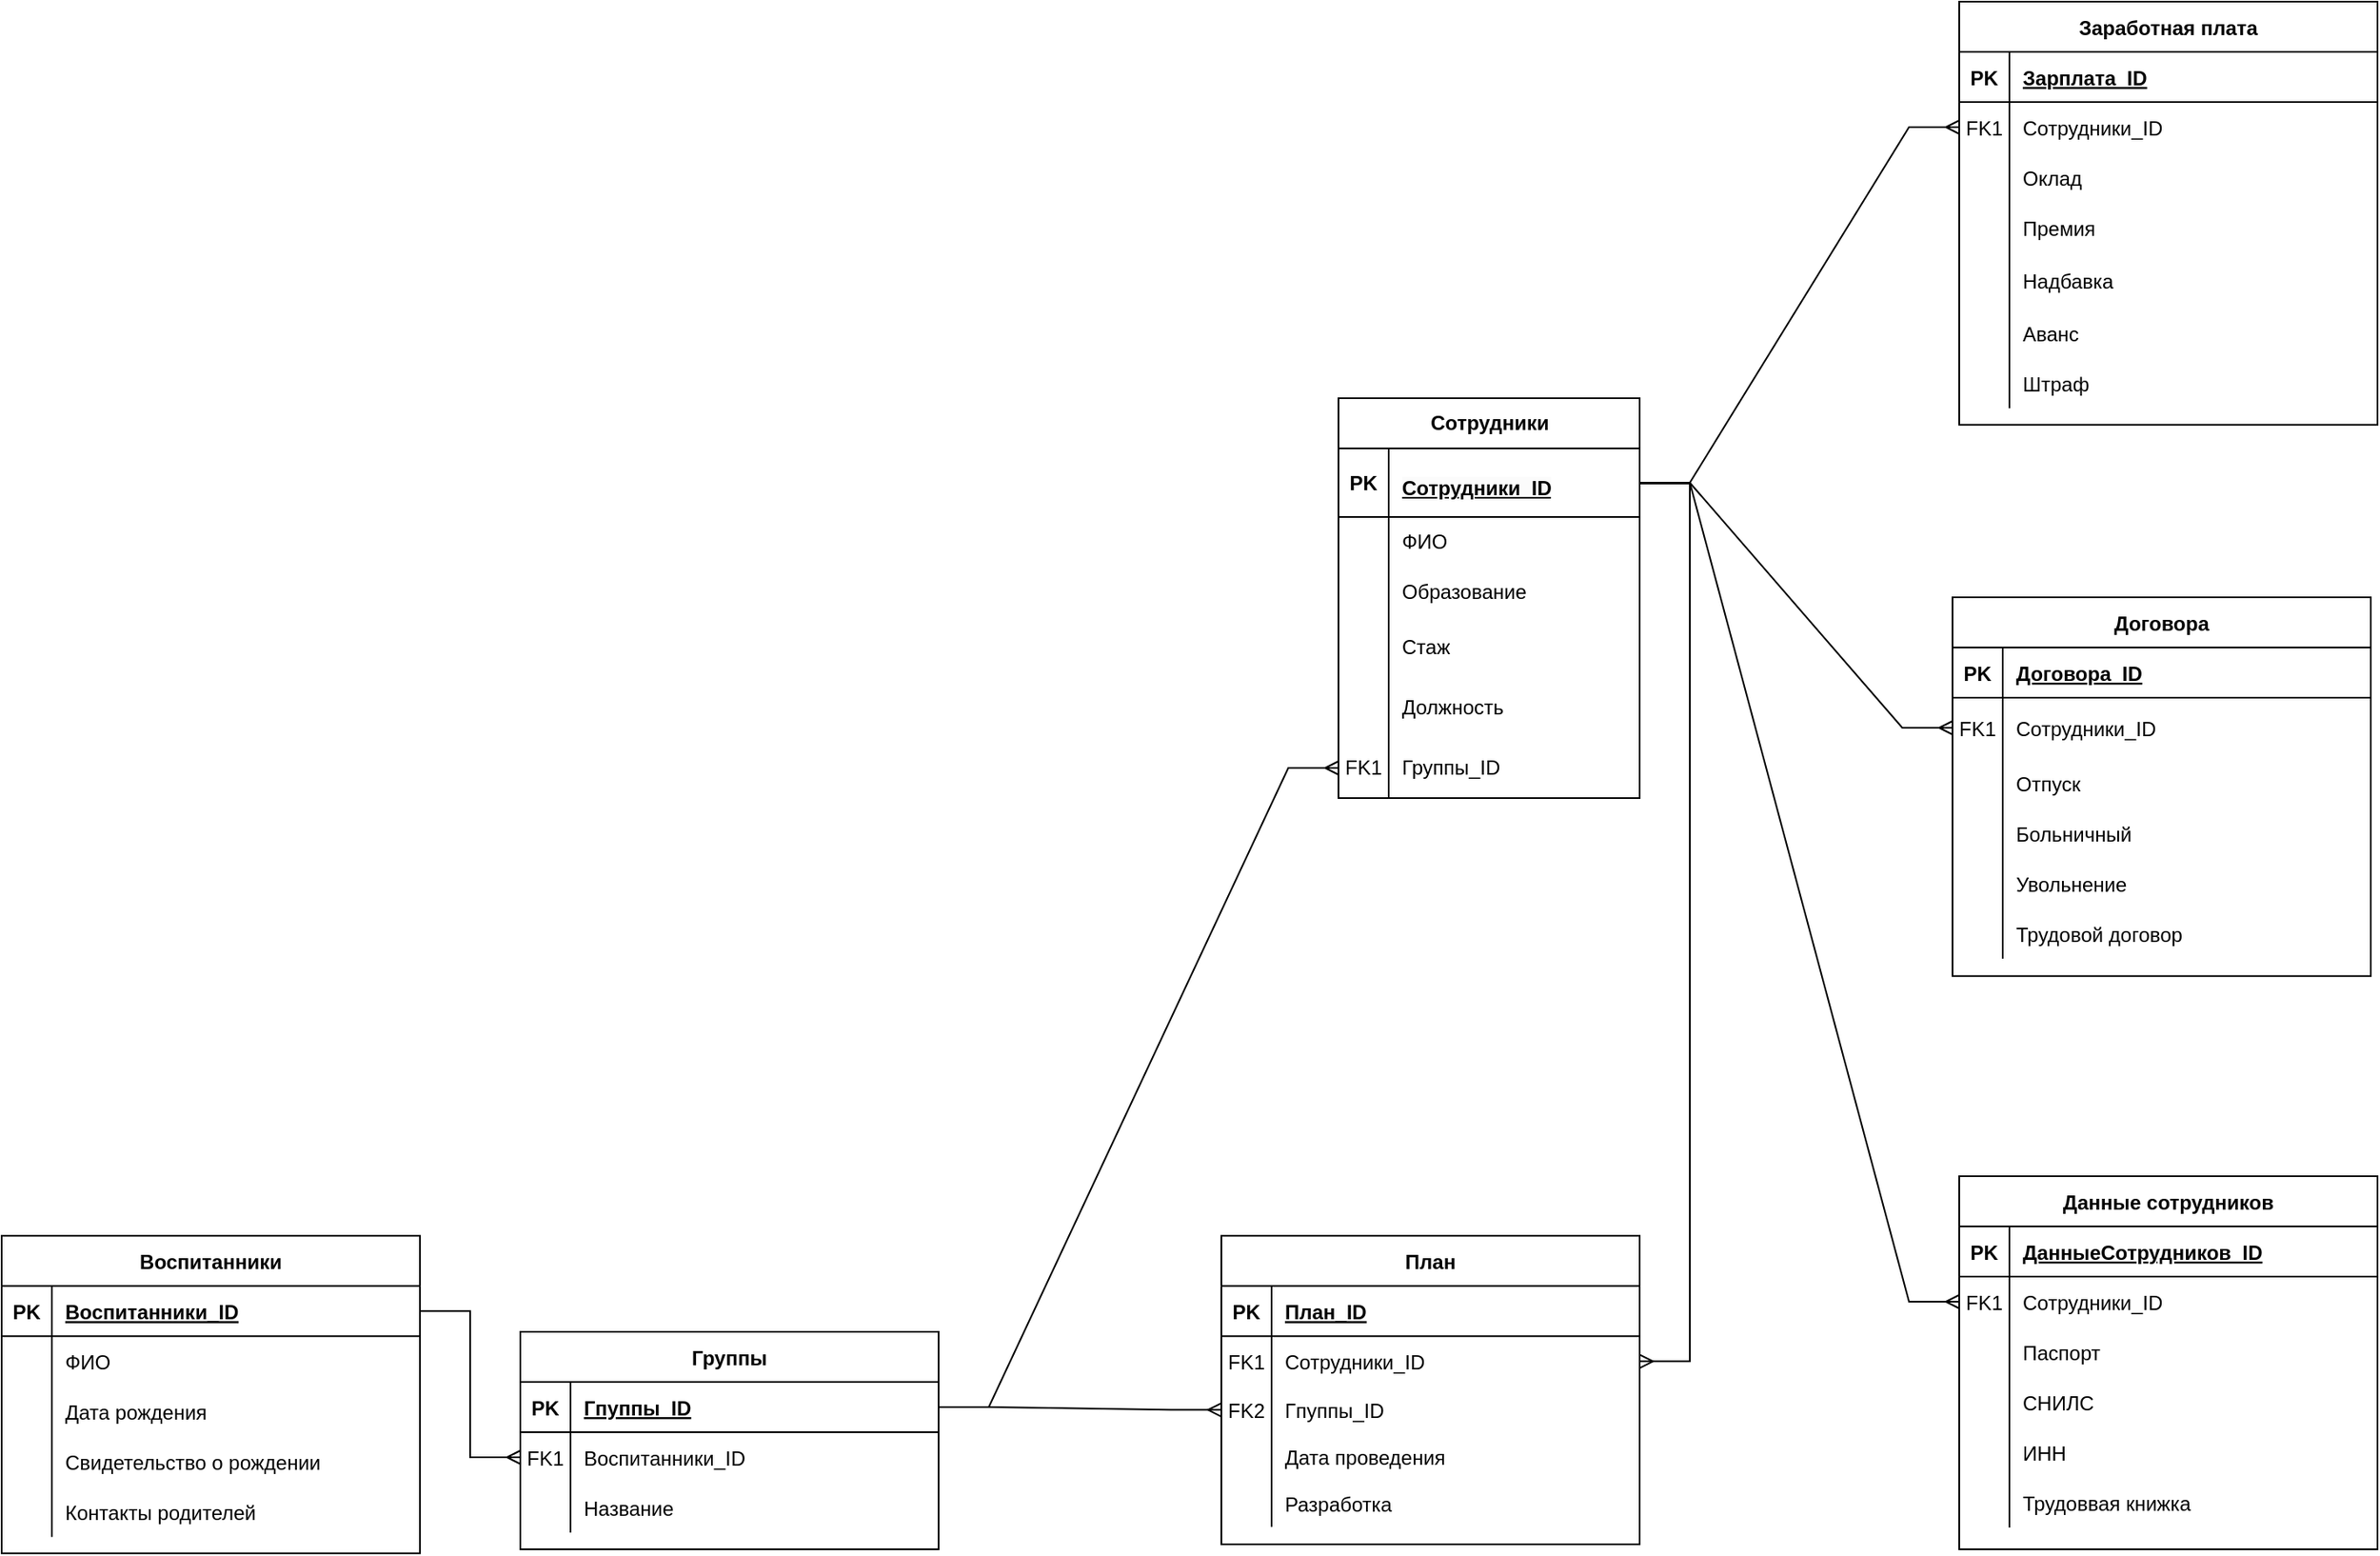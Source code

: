 <mxfile version="25.0.2">
  <diagram id="R2lEEEUBdFMjLlhIrx00" name="Page-1">
    <mxGraphModel dx="2815" dy="1368" grid="0" gridSize="10" guides="1" tooltips="1" connect="1" arrows="1" fold="1" page="0" pageScale="1" pageWidth="850" pageHeight="1100" math="0" shadow="0" extFonts="Permanent Marker^https://fonts.googleapis.com/css?family=Permanent+Marker">
      <root>
        <mxCell id="0" />
        <mxCell id="1" parent="0" />
        <mxCell id="C-vyLk0tnHw3VtMMgP7b-13" value="Договора" style="shape=table;startSize=30;container=1;collapsible=1;childLayout=tableLayout;fixedRows=1;rowLines=0;fontStyle=1;align=center;resizeLast=1;" parent="1" vertex="1">
          <mxGeometry x="262" y="170" width="250" height="226.412" as="geometry" />
        </mxCell>
        <mxCell id="C-vyLk0tnHw3VtMMgP7b-14" value="" style="shape=partialRectangle;collapsible=0;dropTarget=0;pointerEvents=0;fillColor=none;points=[[0,0.5],[1,0.5]];portConstraint=eastwest;top=0;left=0;right=0;bottom=1;" parent="C-vyLk0tnHw3VtMMgP7b-13" vertex="1">
          <mxGeometry y="30" width="250" height="30" as="geometry" />
        </mxCell>
        <mxCell id="C-vyLk0tnHw3VtMMgP7b-15" value="PK" style="shape=partialRectangle;overflow=hidden;connectable=0;fillColor=none;top=0;left=0;bottom=0;right=0;fontStyle=1;" parent="C-vyLk0tnHw3VtMMgP7b-14" vertex="1">
          <mxGeometry width="30" height="30" as="geometry">
            <mxRectangle width="30" height="30" as="alternateBounds" />
          </mxGeometry>
        </mxCell>
        <mxCell id="C-vyLk0tnHw3VtMMgP7b-16" value="Договора_ID" style="shape=partialRectangle;overflow=hidden;connectable=0;fillColor=none;top=0;left=0;bottom=0;right=0;align=left;spacingLeft=6;fontStyle=5;" parent="C-vyLk0tnHw3VtMMgP7b-14" vertex="1">
          <mxGeometry x="30" width="220" height="30" as="geometry">
            <mxRectangle width="220" height="30" as="alternateBounds" />
          </mxGeometry>
        </mxCell>
        <mxCell id="C-vyLk0tnHw3VtMMgP7b-17" value="" style="shape=partialRectangle;collapsible=0;dropTarget=0;pointerEvents=0;fillColor=none;points=[[0,0.5],[1,0.5]];portConstraint=eastwest;top=0;left=0;right=0;bottom=0;" parent="C-vyLk0tnHw3VtMMgP7b-13" vertex="1">
          <mxGeometry y="60" width="250" height="36" as="geometry" />
        </mxCell>
        <mxCell id="C-vyLk0tnHw3VtMMgP7b-18" value="FK1" style="shape=partialRectangle;overflow=hidden;connectable=0;fillColor=none;top=0;left=0;bottom=0;right=0;" parent="C-vyLk0tnHw3VtMMgP7b-17" vertex="1">
          <mxGeometry width="30" height="36" as="geometry">
            <mxRectangle width="30" height="36" as="alternateBounds" />
          </mxGeometry>
        </mxCell>
        <mxCell id="C-vyLk0tnHw3VtMMgP7b-19" value="Сотрудники_ID" style="shape=partialRectangle;overflow=hidden;connectable=0;fillColor=none;top=0;left=0;bottom=0;right=0;align=left;spacingLeft=6;" parent="C-vyLk0tnHw3VtMMgP7b-17" vertex="1">
          <mxGeometry x="30" width="220" height="36" as="geometry">
            <mxRectangle width="220" height="36" as="alternateBounds" />
          </mxGeometry>
        </mxCell>
        <mxCell id="C-vyLk0tnHw3VtMMgP7b-20" value="" style="shape=partialRectangle;collapsible=0;dropTarget=0;pointerEvents=0;fillColor=none;points=[[0,0.5],[1,0.5]];portConstraint=eastwest;top=0;left=0;right=0;bottom=0;" parent="C-vyLk0tnHw3VtMMgP7b-13" vertex="1">
          <mxGeometry y="96" width="250" height="30" as="geometry" />
        </mxCell>
        <mxCell id="C-vyLk0tnHw3VtMMgP7b-21" value="" style="shape=partialRectangle;overflow=hidden;connectable=0;fillColor=none;top=0;left=0;bottom=0;right=0;" parent="C-vyLk0tnHw3VtMMgP7b-20" vertex="1">
          <mxGeometry width="30" height="30" as="geometry">
            <mxRectangle width="30" height="30" as="alternateBounds" />
          </mxGeometry>
        </mxCell>
        <mxCell id="C-vyLk0tnHw3VtMMgP7b-22" value="Отпуск" style="shape=partialRectangle;overflow=hidden;connectable=0;fillColor=none;top=0;left=0;bottom=0;right=0;align=left;spacingLeft=6;" parent="C-vyLk0tnHw3VtMMgP7b-20" vertex="1">
          <mxGeometry x="30" width="220" height="30" as="geometry">
            <mxRectangle width="220" height="30" as="alternateBounds" />
          </mxGeometry>
        </mxCell>
        <mxCell id="D4MNxQT4jscsK1OGByxW-64" value="" style="shape=partialRectangle;collapsible=0;dropTarget=0;pointerEvents=0;fillColor=none;points=[[0,0.5],[1,0.5]];portConstraint=eastwest;top=0;left=0;right=0;bottom=0;" parent="C-vyLk0tnHw3VtMMgP7b-13" vertex="1">
          <mxGeometry y="126" width="250" height="30" as="geometry" />
        </mxCell>
        <mxCell id="D4MNxQT4jscsK1OGByxW-65" value="" style="shape=partialRectangle;overflow=hidden;connectable=0;fillColor=none;top=0;left=0;bottom=0;right=0;" parent="D4MNxQT4jscsK1OGByxW-64" vertex="1">
          <mxGeometry width="30" height="30" as="geometry">
            <mxRectangle width="30" height="30" as="alternateBounds" />
          </mxGeometry>
        </mxCell>
        <mxCell id="D4MNxQT4jscsK1OGByxW-66" value="Больничный" style="shape=partialRectangle;overflow=hidden;connectable=0;fillColor=none;top=0;left=0;bottom=0;right=0;align=left;spacingLeft=6;" parent="D4MNxQT4jscsK1OGByxW-64" vertex="1">
          <mxGeometry x="30" width="220" height="30" as="geometry">
            <mxRectangle width="220" height="30" as="alternateBounds" />
          </mxGeometry>
        </mxCell>
        <mxCell id="D4MNxQT4jscsK1OGByxW-67" value="" style="shape=partialRectangle;collapsible=0;dropTarget=0;pointerEvents=0;fillColor=none;points=[[0,0.5],[1,0.5]];portConstraint=eastwest;top=0;left=0;right=0;bottom=0;" parent="C-vyLk0tnHw3VtMMgP7b-13" vertex="1">
          <mxGeometry y="156" width="250" height="30" as="geometry" />
        </mxCell>
        <mxCell id="D4MNxQT4jscsK1OGByxW-68" value="" style="shape=partialRectangle;overflow=hidden;connectable=0;fillColor=none;top=0;left=0;bottom=0;right=0;" parent="D4MNxQT4jscsK1OGByxW-67" vertex="1">
          <mxGeometry width="30" height="30" as="geometry">
            <mxRectangle width="30" height="30" as="alternateBounds" />
          </mxGeometry>
        </mxCell>
        <mxCell id="D4MNxQT4jscsK1OGByxW-69" value="Увольнение" style="shape=partialRectangle;overflow=hidden;connectable=0;fillColor=none;top=0;left=0;bottom=0;right=0;align=left;spacingLeft=6;" parent="D4MNxQT4jscsK1OGByxW-67" vertex="1">
          <mxGeometry x="30" width="220" height="30" as="geometry">
            <mxRectangle width="220" height="30" as="alternateBounds" />
          </mxGeometry>
        </mxCell>
        <mxCell id="C4-YwUGO7H4H9xxlDOfp-17" value="" style="shape=partialRectangle;collapsible=0;dropTarget=0;pointerEvents=0;fillColor=none;points=[[0,0.5],[1,0.5]];portConstraint=eastwest;top=0;left=0;right=0;bottom=0;" parent="C-vyLk0tnHw3VtMMgP7b-13" vertex="1">
          <mxGeometry y="186" width="250" height="30" as="geometry" />
        </mxCell>
        <mxCell id="C4-YwUGO7H4H9xxlDOfp-18" value="" style="shape=partialRectangle;overflow=hidden;connectable=0;fillColor=none;top=0;left=0;bottom=0;right=0;" parent="C4-YwUGO7H4H9xxlDOfp-17" vertex="1">
          <mxGeometry width="30" height="30" as="geometry">
            <mxRectangle width="30" height="30" as="alternateBounds" />
          </mxGeometry>
        </mxCell>
        <mxCell id="C4-YwUGO7H4H9xxlDOfp-19" value="Трудовой договор" style="shape=partialRectangle;overflow=hidden;connectable=0;fillColor=none;top=0;left=0;bottom=0;right=0;align=left;spacingLeft=6;" parent="C4-YwUGO7H4H9xxlDOfp-17" vertex="1">
          <mxGeometry x="30" width="220" height="30" as="geometry">
            <mxRectangle width="220" height="30" as="alternateBounds" />
          </mxGeometry>
        </mxCell>
        <mxCell id="4xNzUzULPITHcLK5VN5E-1" value="Данные сотрудников" style="shape=table;startSize=30;container=1;collapsible=1;childLayout=tableLayout;fixedRows=1;rowLines=0;fontStyle=1;align=center;resizeLast=1;" parent="1" vertex="1">
          <mxGeometry x="266" y="516" width="250" height="223" as="geometry" />
        </mxCell>
        <mxCell id="4xNzUzULPITHcLK5VN5E-2" value="" style="shape=partialRectangle;collapsible=0;dropTarget=0;pointerEvents=0;fillColor=none;points=[[0,0.5],[1,0.5]];portConstraint=eastwest;top=0;left=0;right=0;bottom=1;" parent="4xNzUzULPITHcLK5VN5E-1" vertex="1">
          <mxGeometry y="30" width="250" height="30" as="geometry" />
        </mxCell>
        <mxCell id="4xNzUzULPITHcLK5VN5E-3" value="PK" style="shape=partialRectangle;overflow=hidden;connectable=0;fillColor=none;top=0;left=0;bottom=0;right=0;fontStyle=1;" parent="4xNzUzULPITHcLK5VN5E-2" vertex="1">
          <mxGeometry width="30" height="30" as="geometry">
            <mxRectangle width="30" height="30" as="alternateBounds" />
          </mxGeometry>
        </mxCell>
        <mxCell id="4xNzUzULPITHcLK5VN5E-4" value="ДанныеСотрудников_ID" style="shape=partialRectangle;overflow=hidden;connectable=0;fillColor=none;top=0;left=0;bottom=0;right=0;align=left;spacingLeft=6;fontStyle=5;" parent="4xNzUzULPITHcLK5VN5E-2" vertex="1">
          <mxGeometry x="30" width="220" height="30" as="geometry">
            <mxRectangle width="220" height="30" as="alternateBounds" />
          </mxGeometry>
        </mxCell>
        <mxCell id="4xNzUzULPITHcLK5VN5E-5" value="" style="shape=partialRectangle;collapsible=0;dropTarget=0;pointerEvents=0;fillColor=none;points=[[0,0.5],[1,0.5]];portConstraint=eastwest;top=0;left=0;right=0;bottom=0;" parent="4xNzUzULPITHcLK5VN5E-1" vertex="1">
          <mxGeometry y="60" width="250" height="30" as="geometry" />
        </mxCell>
        <mxCell id="4xNzUzULPITHcLK5VN5E-6" value="FK1" style="shape=partialRectangle;overflow=hidden;connectable=0;fillColor=none;top=0;left=0;bottom=0;right=0;" parent="4xNzUzULPITHcLK5VN5E-5" vertex="1">
          <mxGeometry width="30" height="30" as="geometry">
            <mxRectangle width="30" height="30" as="alternateBounds" />
          </mxGeometry>
        </mxCell>
        <mxCell id="4xNzUzULPITHcLK5VN5E-7" value="Сотрудники_ID" style="shape=partialRectangle;overflow=hidden;connectable=0;fillColor=none;top=0;left=0;bottom=0;right=0;align=left;spacingLeft=6;" parent="4xNzUzULPITHcLK5VN5E-5" vertex="1">
          <mxGeometry x="30" width="220" height="30" as="geometry">
            <mxRectangle width="220" height="30" as="alternateBounds" />
          </mxGeometry>
        </mxCell>
        <mxCell id="D4MNxQT4jscsK1OGByxW-61" value="" style="shape=partialRectangle;collapsible=0;dropTarget=0;pointerEvents=0;fillColor=none;points=[[0,0.5],[1,0.5]];portConstraint=eastwest;top=0;left=0;right=0;bottom=0;" parent="4xNzUzULPITHcLK5VN5E-1" vertex="1">
          <mxGeometry y="90" width="250" height="30" as="geometry" />
        </mxCell>
        <mxCell id="D4MNxQT4jscsK1OGByxW-62" value="" style="shape=partialRectangle;overflow=hidden;connectable=0;fillColor=none;top=0;left=0;bottom=0;right=0;" parent="D4MNxQT4jscsK1OGByxW-61" vertex="1">
          <mxGeometry width="30" height="30" as="geometry">
            <mxRectangle width="30" height="30" as="alternateBounds" />
          </mxGeometry>
        </mxCell>
        <mxCell id="D4MNxQT4jscsK1OGByxW-63" value="Паспорт" style="shape=partialRectangle;overflow=hidden;connectable=0;fillColor=none;top=0;left=0;bottom=0;right=0;align=left;spacingLeft=6;" parent="D4MNxQT4jscsK1OGByxW-61" vertex="1">
          <mxGeometry x="30" width="220" height="30" as="geometry">
            <mxRectangle width="220" height="30" as="alternateBounds" />
          </mxGeometry>
        </mxCell>
        <mxCell id="D4MNxQT4jscsK1OGByxW-71" value="" style="shape=partialRectangle;collapsible=0;dropTarget=0;pointerEvents=0;fillColor=none;points=[[0,0.5],[1,0.5]];portConstraint=eastwest;top=0;left=0;right=0;bottom=0;" parent="4xNzUzULPITHcLK5VN5E-1" vertex="1">
          <mxGeometry y="120" width="250" height="30" as="geometry" />
        </mxCell>
        <mxCell id="D4MNxQT4jscsK1OGByxW-72" value="" style="shape=partialRectangle;overflow=hidden;connectable=0;fillColor=none;top=0;left=0;bottom=0;right=0;" parent="D4MNxQT4jscsK1OGByxW-71" vertex="1">
          <mxGeometry width="30" height="30" as="geometry">
            <mxRectangle width="30" height="30" as="alternateBounds" />
          </mxGeometry>
        </mxCell>
        <mxCell id="D4MNxQT4jscsK1OGByxW-73" value="СНИЛС" style="shape=partialRectangle;overflow=hidden;connectable=0;fillColor=none;top=0;left=0;bottom=0;right=0;align=left;spacingLeft=6;" parent="D4MNxQT4jscsK1OGByxW-71" vertex="1">
          <mxGeometry x="30" width="220" height="30" as="geometry">
            <mxRectangle width="220" height="30" as="alternateBounds" />
          </mxGeometry>
        </mxCell>
        <mxCell id="D4MNxQT4jscsK1OGByxW-74" value="" style="shape=partialRectangle;collapsible=0;dropTarget=0;pointerEvents=0;fillColor=none;points=[[0,0.5],[1,0.5]];portConstraint=eastwest;top=0;left=0;right=0;bottom=0;" parent="4xNzUzULPITHcLK5VN5E-1" vertex="1">
          <mxGeometry y="150" width="250" height="30" as="geometry" />
        </mxCell>
        <mxCell id="D4MNxQT4jscsK1OGByxW-75" value="" style="shape=partialRectangle;overflow=hidden;connectable=0;fillColor=none;top=0;left=0;bottom=0;right=0;" parent="D4MNxQT4jscsK1OGByxW-74" vertex="1">
          <mxGeometry width="30" height="30" as="geometry">
            <mxRectangle width="30" height="30" as="alternateBounds" />
          </mxGeometry>
        </mxCell>
        <mxCell id="D4MNxQT4jscsK1OGByxW-76" value="ИНН" style="shape=partialRectangle;overflow=hidden;connectable=0;fillColor=none;top=0;left=0;bottom=0;right=0;align=left;spacingLeft=6;" parent="D4MNxQT4jscsK1OGByxW-74" vertex="1">
          <mxGeometry x="30" width="220" height="30" as="geometry">
            <mxRectangle width="220" height="30" as="alternateBounds" />
          </mxGeometry>
        </mxCell>
        <mxCell id="D4MNxQT4jscsK1OGByxW-77" value="" style="shape=partialRectangle;collapsible=0;dropTarget=0;pointerEvents=0;fillColor=none;points=[[0,0.5],[1,0.5]];portConstraint=eastwest;top=0;left=0;right=0;bottom=0;" parent="4xNzUzULPITHcLK5VN5E-1" vertex="1">
          <mxGeometry y="180" width="250" height="30" as="geometry" />
        </mxCell>
        <mxCell id="D4MNxQT4jscsK1OGByxW-78" value="" style="shape=partialRectangle;overflow=hidden;connectable=0;fillColor=none;top=0;left=0;bottom=0;right=0;" parent="D4MNxQT4jscsK1OGByxW-77" vertex="1">
          <mxGeometry width="30" height="30" as="geometry">
            <mxRectangle width="30" height="30" as="alternateBounds" />
          </mxGeometry>
        </mxCell>
        <mxCell id="D4MNxQT4jscsK1OGByxW-79" value="Трудоввая книжка" style="shape=partialRectangle;overflow=hidden;connectable=0;fillColor=none;top=0;left=0;bottom=0;right=0;align=left;spacingLeft=6;" parent="D4MNxQT4jscsK1OGByxW-77" vertex="1">
          <mxGeometry x="30" width="220" height="30" as="geometry">
            <mxRectangle width="220" height="30" as="alternateBounds" />
          </mxGeometry>
        </mxCell>
        <mxCell id="4xNzUzULPITHcLK5VN5E-10" value="Воспитанники" style="shape=table;startSize=30;container=1;collapsible=1;childLayout=tableLayout;fixedRows=1;rowLines=0;fontStyle=1;align=center;resizeLast=1;" parent="1" vertex="1">
          <mxGeometry x="-904" y="551.65" width="250" height="189.765" as="geometry" />
        </mxCell>
        <mxCell id="4xNzUzULPITHcLK5VN5E-11" value="" style="shape=partialRectangle;collapsible=0;dropTarget=0;pointerEvents=0;fillColor=none;points=[[0,0.5],[1,0.5]];portConstraint=eastwest;top=0;left=0;right=0;bottom=1;" parent="4xNzUzULPITHcLK5VN5E-10" vertex="1">
          <mxGeometry y="30" width="250" height="30" as="geometry" />
        </mxCell>
        <mxCell id="4xNzUzULPITHcLK5VN5E-12" value="PK" style="shape=partialRectangle;overflow=hidden;connectable=0;fillColor=none;top=0;left=0;bottom=0;right=0;fontStyle=1;" parent="4xNzUzULPITHcLK5VN5E-11" vertex="1">
          <mxGeometry width="30" height="30" as="geometry">
            <mxRectangle width="30" height="30" as="alternateBounds" />
          </mxGeometry>
        </mxCell>
        <mxCell id="4xNzUzULPITHcLK5VN5E-13" value="Воспитанники_ID" style="shape=partialRectangle;overflow=hidden;connectable=0;fillColor=none;top=0;left=0;bottom=0;right=0;align=left;spacingLeft=6;fontStyle=5;" parent="4xNzUzULPITHcLK5VN5E-11" vertex="1">
          <mxGeometry x="30" width="220" height="30" as="geometry">
            <mxRectangle width="220" height="30" as="alternateBounds" />
          </mxGeometry>
        </mxCell>
        <mxCell id="4xNzUzULPITHcLK5VN5E-14" value="" style="shape=partialRectangle;collapsible=0;dropTarget=0;pointerEvents=0;fillColor=none;points=[[0,0.5],[1,0.5]];portConstraint=eastwest;top=0;left=0;right=0;bottom=0;" parent="4xNzUzULPITHcLK5VN5E-10" vertex="1">
          <mxGeometry y="60" width="250" height="30" as="geometry" />
        </mxCell>
        <mxCell id="4xNzUzULPITHcLK5VN5E-15" value="" style="shape=partialRectangle;overflow=hidden;connectable=0;fillColor=none;top=0;left=0;bottom=0;right=0;" parent="4xNzUzULPITHcLK5VN5E-14" vertex="1">
          <mxGeometry width="30" height="30" as="geometry">
            <mxRectangle width="30" height="30" as="alternateBounds" />
          </mxGeometry>
        </mxCell>
        <mxCell id="4xNzUzULPITHcLK5VN5E-16" value="ФИО" style="shape=partialRectangle;overflow=hidden;connectable=0;fillColor=none;top=0;left=0;bottom=0;right=0;align=left;spacingLeft=6;" parent="4xNzUzULPITHcLK5VN5E-14" vertex="1">
          <mxGeometry x="30" width="220" height="30" as="geometry">
            <mxRectangle width="220" height="30" as="alternateBounds" />
          </mxGeometry>
        </mxCell>
        <mxCell id="4xNzUzULPITHcLK5VN5E-17" value="" style="shape=partialRectangle;collapsible=0;dropTarget=0;pointerEvents=0;fillColor=none;points=[[0,0.5],[1,0.5]];portConstraint=eastwest;top=0;left=0;right=0;bottom=0;" parent="4xNzUzULPITHcLK5VN5E-10" vertex="1">
          <mxGeometry y="90" width="250" height="30" as="geometry" />
        </mxCell>
        <mxCell id="4xNzUzULPITHcLK5VN5E-18" value="" style="shape=partialRectangle;overflow=hidden;connectable=0;fillColor=none;top=0;left=0;bottom=0;right=0;" parent="4xNzUzULPITHcLK5VN5E-17" vertex="1">
          <mxGeometry width="30" height="30" as="geometry">
            <mxRectangle width="30" height="30" as="alternateBounds" />
          </mxGeometry>
        </mxCell>
        <mxCell id="4xNzUzULPITHcLK5VN5E-19" value="Дата рождения" style="shape=partialRectangle;overflow=hidden;connectable=0;fillColor=none;top=0;left=0;bottom=0;right=0;align=left;spacingLeft=6;" parent="4xNzUzULPITHcLK5VN5E-17" vertex="1">
          <mxGeometry x="30" width="220" height="30" as="geometry">
            <mxRectangle width="220" height="30" as="alternateBounds" />
          </mxGeometry>
        </mxCell>
        <mxCell id="D4MNxQT4jscsK1OGByxW-97" value="" style="shape=partialRectangle;collapsible=0;dropTarget=0;pointerEvents=0;fillColor=none;points=[[0,0.5],[1,0.5]];portConstraint=eastwest;top=0;left=0;right=0;bottom=0;" parent="4xNzUzULPITHcLK5VN5E-10" vertex="1">
          <mxGeometry y="120" width="250" height="30" as="geometry" />
        </mxCell>
        <mxCell id="D4MNxQT4jscsK1OGByxW-98" value="" style="shape=partialRectangle;overflow=hidden;connectable=0;fillColor=none;top=0;left=0;bottom=0;right=0;" parent="D4MNxQT4jscsK1OGByxW-97" vertex="1">
          <mxGeometry width="30" height="30" as="geometry">
            <mxRectangle width="30" height="30" as="alternateBounds" />
          </mxGeometry>
        </mxCell>
        <mxCell id="D4MNxQT4jscsK1OGByxW-99" value="Свидетельство о рождении" style="shape=partialRectangle;overflow=hidden;connectable=0;fillColor=none;top=0;left=0;bottom=0;right=0;align=left;spacingLeft=6;" parent="D4MNxQT4jscsK1OGByxW-97" vertex="1">
          <mxGeometry x="30" width="220" height="30" as="geometry">
            <mxRectangle width="220" height="30" as="alternateBounds" />
          </mxGeometry>
        </mxCell>
        <mxCell id="8iF_sDEHAnsxoC1SYNhk-1" value="" style="shape=partialRectangle;collapsible=0;dropTarget=0;pointerEvents=0;fillColor=none;points=[[0,0.5],[1,0.5]];portConstraint=eastwest;top=0;left=0;right=0;bottom=0;" vertex="1" parent="4xNzUzULPITHcLK5VN5E-10">
          <mxGeometry y="150" width="250" height="30" as="geometry" />
        </mxCell>
        <mxCell id="8iF_sDEHAnsxoC1SYNhk-2" value="" style="shape=partialRectangle;overflow=hidden;connectable=0;fillColor=none;top=0;left=0;bottom=0;right=0;" vertex="1" parent="8iF_sDEHAnsxoC1SYNhk-1">
          <mxGeometry width="30" height="30" as="geometry">
            <mxRectangle width="30" height="30" as="alternateBounds" />
          </mxGeometry>
        </mxCell>
        <mxCell id="8iF_sDEHAnsxoC1SYNhk-3" value="Контакты родителей" style="shape=partialRectangle;overflow=hidden;connectable=0;fillColor=none;top=0;left=0;bottom=0;right=0;align=left;spacingLeft=6;" vertex="1" parent="8iF_sDEHAnsxoC1SYNhk-1">
          <mxGeometry x="30" width="220" height="30" as="geometry">
            <mxRectangle width="220" height="30" as="alternateBounds" />
          </mxGeometry>
        </mxCell>
        <mxCell id="4xNzUzULPITHcLK5VN5E-20" value="Заработная плата" style="shape=table;startSize=30;container=1;collapsible=1;childLayout=tableLayout;fixedRows=1;rowLines=0;fontStyle=1;align=center;resizeLast=1;" parent="1" vertex="1">
          <mxGeometry x="266" y="-186" width="250" height="252.828" as="geometry" />
        </mxCell>
        <mxCell id="4xNzUzULPITHcLK5VN5E-21" value="" style="shape=partialRectangle;collapsible=0;dropTarget=0;pointerEvents=0;fillColor=none;points=[[0,0.5],[1,0.5]];portConstraint=eastwest;top=0;left=0;right=0;bottom=1;" parent="4xNzUzULPITHcLK5VN5E-20" vertex="1">
          <mxGeometry y="30" width="250" height="30" as="geometry" />
        </mxCell>
        <mxCell id="4xNzUzULPITHcLK5VN5E-22" value="PK" style="shape=partialRectangle;overflow=hidden;connectable=0;fillColor=none;top=0;left=0;bottom=0;right=0;fontStyle=1;" parent="4xNzUzULPITHcLK5VN5E-21" vertex="1">
          <mxGeometry width="30" height="30" as="geometry">
            <mxRectangle width="30" height="30" as="alternateBounds" />
          </mxGeometry>
        </mxCell>
        <mxCell id="4xNzUzULPITHcLK5VN5E-23" value="Зарплата_ID" style="shape=partialRectangle;overflow=hidden;connectable=0;fillColor=none;top=0;left=0;bottom=0;right=0;align=left;spacingLeft=6;fontStyle=5;" parent="4xNzUzULPITHcLK5VN5E-21" vertex="1">
          <mxGeometry x="30" width="220" height="30" as="geometry">
            <mxRectangle width="220" height="30" as="alternateBounds" />
          </mxGeometry>
        </mxCell>
        <mxCell id="4xNzUzULPITHcLK5VN5E-24" value="" style="shape=partialRectangle;collapsible=0;dropTarget=0;pointerEvents=0;fillColor=none;points=[[0,0.5],[1,0.5]];portConstraint=eastwest;top=0;left=0;right=0;bottom=0;" parent="4xNzUzULPITHcLK5VN5E-20" vertex="1">
          <mxGeometry y="60" width="250" height="30" as="geometry" />
        </mxCell>
        <mxCell id="4xNzUzULPITHcLK5VN5E-25" value="FK1" style="shape=partialRectangle;overflow=hidden;connectable=0;fillColor=none;top=0;left=0;bottom=0;right=0;" parent="4xNzUzULPITHcLK5VN5E-24" vertex="1">
          <mxGeometry width="30" height="30" as="geometry">
            <mxRectangle width="30" height="30" as="alternateBounds" />
          </mxGeometry>
        </mxCell>
        <mxCell id="4xNzUzULPITHcLK5VN5E-26" value="Сотрудники_ID" style="shape=partialRectangle;overflow=hidden;connectable=0;fillColor=none;top=0;left=0;bottom=0;right=0;align=left;spacingLeft=6;" parent="4xNzUzULPITHcLK5VN5E-24" vertex="1">
          <mxGeometry x="30" width="220" height="30" as="geometry">
            <mxRectangle width="220" height="30" as="alternateBounds" />
          </mxGeometry>
        </mxCell>
        <mxCell id="4xNzUzULPITHcLK5VN5E-27" value="" style="shape=partialRectangle;collapsible=0;dropTarget=0;pointerEvents=0;fillColor=none;points=[[0,0.5],[1,0.5]];portConstraint=eastwest;top=0;left=0;right=0;bottom=0;" parent="4xNzUzULPITHcLK5VN5E-20" vertex="1">
          <mxGeometry y="90" width="250" height="30" as="geometry" />
        </mxCell>
        <mxCell id="4xNzUzULPITHcLK5VN5E-28" value="" style="shape=partialRectangle;overflow=hidden;connectable=0;fillColor=none;top=0;left=0;bottom=0;right=0;" parent="4xNzUzULPITHcLK5VN5E-27" vertex="1">
          <mxGeometry width="30" height="30" as="geometry">
            <mxRectangle width="30" height="30" as="alternateBounds" />
          </mxGeometry>
        </mxCell>
        <mxCell id="4xNzUzULPITHcLK5VN5E-29" value="Оклад" style="shape=partialRectangle;overflow=hidden;connectable=0;fillColor=none;top=0;left=0;bottom=0;right=0;align=left;spacingLeft=6;" parent="4xNzUzULPITHcLK5VN5E-27" vertex="1">
          <mxGeometry x="30" width="220" height="30" as="geometry">
            <mxRectangle width="220" height="30" as="alternateBounds" />
          </mxGeometry>
        </mxCell>
        <mxCell id="D4MNxQT4jscsK1OGByxW-139" value="" style="shape=partialRectangle;collapsible=0;dropTarget=0;pointerEvents=0;fillColor=none;points=[[0,0.5],[1,0.5]];portConstraint=eastwest;top=0;left=0;right=0;bottom=0;" parent="4xNzUzULPITHcLK5VN5E-20" vertex="1">
          <mxGeometry y="120" width="250" height="30" as="geometry" />
        </mxCell>
        <mxCell id="D4MNxQT4jscsK1OGByxW-140" value="" style="shape=partialRectangle;overflow=hidden;connectable=0;fillColor=none;top=0;left=0;bottom=0;right=0;" parent="D4MNxQT4jscsK1OGByxW-139" vertex="1">
          <mxGeometry width="30" height="30" as="geometry">
            <mxRectangle width="30" height="30" as="alternateBounds" />
          </mxGeometry>
        </mxCell>
        <mxCell id="D4MNxQT4jscsK1OGByxW-141" value="Премия" style="shape=partialRectangle;overflow=hidden;connectable=0;fillColor=none;top=0;left=0;bottom=0;right=0;align=left;spacingLeft=6;" parent="D4MNxQT4jscsK1OGByxW-139" vertex="1">
          <mxGeometry x="30" width="220" height="30" as="geometry">
            <mxRectangle width="220" height="30" as="alternateBounds" />
          </mxGeometry>
        </mxCell>
        <mxCell id="D4MNxQT4jscsK1OGByxW-142" value="" style="shape=partialRectangle;collapsible=0;dropTarget=0;pointerEvents=0;fillColor=none;points=[[0,0.5],[1,0.5]];portConstraint=eastwest;top=0;left=0;right=0;bottom=0;" parent="4xNzUzULPITHcLK5VN5E-20" vertex="1">
          <mxGeometry y="150" width="250" height="33" as="geometry" />
        </mxCell>
        <mxCell id="D4MNxQT4jscsK1OGByxW-143" value="" style="shape=partialRectangle;overflow=hidden;connectable=0;fillColor=none;top=0;left=0;bottom=0;right=0;" parent="D4MNxQT4jscsK1OGByxW-142" vertex="1">
          <mxGeometry width="30" height="33" as="geometry">
            <mxRectangle width="30" height="33" as="alternateBounds" />
          </mxGeometry>
        </mxCell>
        <mxCell id="D4MNxQT4jscsK1OGByxW-144" value="Надбавка" style="shape=partialRectangle;overflow=hidden;connectable=0;fillColor=none;top=0;left=0;bottom=0;right=0;align=left;spacingLeft=6;" parent="D4MNxQT4jscsK1OGByxW-142" vertex="1">
          <mxGeometry x="30" width="220" height="33" as="geometry">
            <mxRectangle width="220" height="33" as="alternateBounds" />
          </mxGeometry>
        </mxCell>
        <mxCell id="D4MNxQT4jscsK1OGByxW-145" value="" style="shape=partialRectangle;collapsible=0;dropTarget=0;pointerEvents=0;fillColor=none;points=[[0,0.5],[1,0.5]];portConstraint=eastwest;top=0;left=0;right=0;bottom=0;" parent="4xNzUzULPITHcLK5VN5E-20" vertex="1">
          <mxGeometry y="183" width="250" height="30" as="geometry" />
        </mxCell>
        <mxCell id="D4MNxQT4jscsK1OGByxW-146" value="" style="shape=partialRectangle;overflow=hidden;connectable=0;fillColor=none;top=0;left=0;bottom=0;right=0;" parent="D4MNxQT4jscsK1OGByxW-145" vertex="1">
          <mxGeometry width="30" height="30" as="geometry">
            <mxRectangle width="30" height="30" as="alternateBounds" />
          </mxGeometry>
        </mxCell>
        <mxCell id="D4MNxQT4jscsK1OGByxW-147" value="Аванс" style="shape=partialRectangle;overflow=hidden;connectable=0;fillColor=none;top=0;left=0;bottom=0;right=0;align=left;spacingLeft=6;" parent="D4MNxQT4jscsK1OGByxW-145" vertex="1">
          <mxGeometry x="30" width="220" height="30" as="geometry">
            <mxRectangle width="220" height="30" as="alternateBounds" />
          </mxGeometry>
        </mxCell>
        <mxCell id="D4MNxQT4jscsK1OGByxW-151" value="" style="shape=partialRectangle;collapsible=0;dropTarget=0;pointerEvents=0;fillColor=none;points=[[0,0.5],[1,0.5]];portConstraint=eastwest;top=0;left=0;right=0;bottom=0;" parent="4xNzUzULPITHcLK5VN5E-20" vertex="1">
          <mxGeometry y="213" width="250" height="30" as="geometry" />
        </mxCell>
        <mxCell id="D4MNxQT4jscsK1OGByxW-152" value="" style="shape=partialRectangle;overflow=hidden;connectable=0;fillColor=none;top=0;left=0;bottom=0;right=0;" parent="D4MNxQT4jscsK1OGByxW-151" vertex="1">
          <mxGeometry width="30" height="30" as="geometry">
            <mxRectangle width="30" height="30" as="alternateBounds" />
          </mxGeometry>
        </mxCell>
        <mxCell id="D4MNxQT4jscsK1OGByxW-153" value="Штраф" style="shape=partialRectangle;overflow=hidden;connectable=0;fillColor=none;top=0;left=0;bottom=0;right=0;align=left;spacingLeft=6;" parent="D4MNxQT4jscsK1OGByxW-151" vertex="1">
          <mxGeometry x="30" width="220" height="30" as="geometry">
            <mxRectangle width="220" height="30" as="alternateBounds" />
          </mxGeometry>
        </mxCell>
        <mxCell id="4xNzUzULPITHcLK5VN5E-30" value="План" style="shape=table;startSize=30;container=1;collapsible=1;childLayout=tableLayout;fixedRows=1;rowLines=0;fontStyle=1;align=center;resizeLast=1;" parent="1" vertex="1">
          <mxGeometry x="-175" y="551.65" width="250" height="184.353" as="geometry" />
        </mxCell>
        <mxCell id="4xNzUzULPITHcLK5VN5E-31" value="" style="shape=partialRectangle;collapsible=0;dropTarget=0;pointerEvents=0;fillColor=none;points=[[0,0.5],[1,0.5]];portConstraint=eastwest;top=0;left=0;right=0;bottom=1;" parent="4xNzUzULPITHcLK5VN5E-30" vertex="1">
          <mxGeometry y="30" width="250" height="30" as="geometry" />
        </mxCell>
        <mxCell id="4xNzUzULPITHcLK5VN5E-32" value="PK" style="shape=partialRectangle;overflow=hidden;connectable=0;fillColor=none;top=0;left=0;bottom=0;right=0;fontStyle=1;" parent="4xNzUzULPITHcLK5VN5E-31" vertex="1">
          <mxGeometry width="30" height="30" as="geometry">
            <mxRectangle width="30" height="30" as="alternateBounds" />
          </mxGeometry>
        </mxCell>
        <mxCell id="4xNzUzULPITHcLK5VN5E-33" value="План_ID" style="shape=partialRectangle;overflow=hidden;connectable=0;fillColor=none;top=0;left=0;bottom=0;right=0;align=left;spacingLeft=6;fontStyle=5;" parent="4xNzUzULPITHcLK5VN5E-31" vertex="1">
          <mxGeometry x="30" width="220" height="30" as="geometry">
            <mxRectangle width="220" height="30" as="alternateBounds" />
          </mxGeometry>
        </mxCell>
        <mxCell id="4xNzUzULPITHcLK5VN5E-34" value="" style="shape=partialRectangle;collapsible=0;dropTarget=0;pointerEvents=0;fillColor=none;points=[[0,0.5],[1,0.5]];portConstraint=eastwest;top=0;left=0;right=0;bottom=0;" parent="4xNzUzULPITHcLK5VN5E-30" vertex="1">
          <mxGeometry y="60" width="250" height="30" as="geometry" />
        </mxCell>
        <mxCell id="4xNzUzULPITHcLK5VN5E-35" value="FK1" style="shape=partialRectangle;overflow=hidden;connectable=0;fillColor=none;top=0;left=0;bottom=0;right=0;" parent="4xNzUzULPITHcLK5VN5E-34" vertex="1">
          <mxGeometry width="30" height="30" as="geometry">
            <mxRectangle width="30" height="30" as="alternateBounds" />
          </mxGeometry>
        </mxCell>
        <mxCell id="4xNzUzULPITHcLK5VN5E-36" value="Сотрудники_ID" style="shape=partialRectangle;overflow=hidden;connectable=0;fillColor=none;top=0;left=0;bottom=0;right=0;align=left;spacingLeft=6;" parent="4xNzUzULPITHcLK5VN5E-34" vertex="1">
          <mxGeometry x="30" width="220" height="30" as="geometry">
            <mxRectangle width="220" height="30" as="alternateBounds" />
          </mxGeometry>
        </mxCell>
        <mxCell id="4xNzUzULPITHcLK5VN5E-37" value="" style="shape=partialRectangle;collapsible=0;dropTarget=0;pointerEvents=0;fillColor=none;points=[[0,0.5],[1,0.5]];portConstraint=eastwest;top=0;left=0;right=0;bottom=0;" parent="4xNzUzULPITHcLK5VN5E-30" vertex="1">
          <mxGeometry y="90" width="250" height="28" as="geometry" />
        </mxCell>
        <mxCell id="4xNzUzULPITHcLK5VN5E-38" value="FK2" style="shape=partialRectangle;overflow=hidden;connectable=0;fillColor=none;top=0;left=0;bottom=0;right=0;" parent="4xNzUzULPITHcLK5VN5E-37" vertex="1">
          <mxGeometry width="30" height="28" as="geometry">
            <mxRectangle width="30" height="28" as="alternateBounds" />
          </mxGeometry>
        </mxCell>
        <mxCell id="4xNzUzULPITHcLK5VN5E-39" value="Гпуппы_ID" style="shape=partialRectangle;overflow=hidden;connectable=0;fillColor=none;top=0;left=0;bottom=0;right=0;align=left;spacingLeft=6;" parent="4xNzUzULPITHcLK5VN5E-37" vertex="1">
          <mxGeometry x="30" width="220" height="28" as="geometry">
            <mxRectangle width="220" height="28" as="alternateBounds" />
          </mxGeometry>
        </mxCell>
        <mxCell id="D4MNxQT4jscsK1OGByxW-113" value="" style="shape=partialRectangle;collapsible=0;dropTarget=0;pointerEvents=0;fillColor=none;points=[[0,0.5],[1,0.5]];portConstraint=eastwest;top=0;left=0;right=0;bottom=0;" parent="4xNzUzULPITHcLK5VN5E-30" vertex="1">
          <mxGeometry y="118" width="250" height="28" as="geometry" />
        </mxCell>
        <mxCell id="D4MNxQT4jscsK1OGByxW-114" value="" style="shape=partialRectangle;overflow=hidden;connectable=0;fillColor=none;top=0;left=0;bottom=0;right=0;" parent="D4MNxQT4jscsK1OGByxW-113" vertex="1">
          <mxGeometry width="30" height="28" as="geometry">
            <mxRectangle width="30" height="28" as="alternateBounds" />
          </mxGeometry>
        </mxCell>
        <mxCell id="D4MNxQT4jscsK1OGByxW-115" value="Дата проведения" style="shape=partialRectangle;overflow=hidden;connectable=0;fillColor=none;top=0;left=0;bottom=0;right=0;align=left;spacingLeft=6;" parent="D4MNxQT4jscsK1OGByxW-113" vertex="1">
          <mxGeometry x="30" width="220" height="28" as="geometry">
            <mxRectangle width="220" height="28" as="alternateBounds" />
          </mxGeometry>
        </mxCell>
        <mxCell id="D4MNxQT4jscsK1OGByxW-116" value="" style="shape=partialRectangle;collapsible=0;dropTarget=0;pointerEvents=0;fillColor=none;points=[[0,0.5],[1,0.5]];portConstraint=eastwest;top=0;left=0;right=0;bottom=0;" parent="4xNzUzULPITHcLK5VN5E-30" vertex="1">
          <mxGeometry y="146" width="250" height="28" as="geometry" />
        </mxCell>
        <mxCell id="D4MNxQT4jscsK1OGByxW-117" value="" style="shape=partialRectangle;overflow=hidden;connectable=0;fillColor=none;top=0;left=0;bottom=0;right=0;" parent="D4MNxQT4jscsK1OGByxW-116" vertex="1">
          <mxGeometry width="30" height="28" as="geometry">
            <mxRectangle width="30" height="28" as="alternateBounds" />
          </mxGeometry>
        </mxCell>
        <mxCell id="D4MNxQT4jscsK1OGByxW-118" value="Разработка" style="shape=partialRectangle;overflow=hidden;connectable=0;fillColor=none;top=0;left=0;bottom=0;right=0;align=left;spacingLeft=6;" parent="D4MNxQT4jscsK1OGByxW-116" vertex="1">
          <mxGeometry x="30" width="220" height="28" as="geometry">
            <mxRectangle width="220" height="28" as="alternateBounds" />
          </mxGeometry>
        </mxCell>
        <mxCell id="4xNzUzULPITHcLK5VN5E-40" value="Группы" style="shape=table;startSize=30;container=1;collapsible=1;childLayout=tableLayout;fixedRows=1;rowLines=0;fontStyle=1;align=center;resizeLast=1;" parent="1" vertex="1">
          <mxGeometry x="-594" y="609" width="250" height="130" as="geometry" />
        </mxCell>
        <mxCell id="4xNzUzULPITHcLK5VN5E-41" value="" style="shape=partialRectangle;collapsible=0;dropTarget=0;pointerEvents=0;fillColor=none;points=[[0,0.5],[1,0.5]];portConstraint=eastwest;top=0;left=0;right=0;bottom=1;" parent="4xNzUzULPITHcLK5VN5E-40" vertex="1">
          <mxGeometry y="30" width="250" height="30" as="geometry" />
        </mxCell>
        <mxCell id="4xNzUzULPITHcLK5VN5E-42" value="PK" style="shape=partialRectangle;overflow=hidden;connectable=0;fillColor=none;top=0;left=0;bottom=0;right=0;fontStyle=1;" parent="4xNzUzULPITHcLK5VN5E-41" vertex="1">
          <mxGeometry width="30" height="30" as="geometry">
            <mxRectangle width="30" height="30" as="alternateBounds" />
          </mxGeometry>
        </mxCell>
        <mxCell id="4xNzUzULPITHcLK5VN5E-43" value="Гпуппы_ID" style="shape=partialRectangle;overflow=hidden;connectable=0;fillColor=none;top=0;left=0;bottom=0;right=0;align=left;spacingLeft=6;fontStyle=5;" parent="4xNzUzULPITHcLK5VN5E-41" vertex="1">
          <mxGeometry x="30" width="220" height="30" as="geometry">
            <mxRectangle width="220" height="30" as="alternateBounds" />
          </mxGeometry>
        </mxCell>
        <mxCell id="4xNzUzULPITHcLK5VN5E-44" value="" style="shape=partialRectangle;collapsible=0;dropTarget=0;pointerEvents=0;fillColor=none;points=[[0,0.5],[1,0.5]];portConstraint=eastwest;top=0;left=0;right=0;bottom=0;" parent="4xNzUzULPITHcLK5VN5E-40" vertex="1">
          <mxGeometry y="60" width="250" height="30" as="geometry" />
        </mxCell>
        <mxCell id="4xNzUzULPITHcLK5VN5E-45" value="FK1" style="shape=partialRectangle;overflow=hidden;connectable=0;fillColor=none;top=0;left=0;bottom=0;right=0;" parent="4xNzUzULPITHcLK5VN5E-44" vertex="1">
          <mxGeometry width="30" height="30" as="geometry">
            <mxRectangle width="30" height="30" as="alternateBounds" />
          </mxGeometry>
        </mxCell>
        <mxCell id="4xNzUzULPITHcLK5VN5E-46" value="Воспитанники_ID" style="shape=partialRectangle;overflow=hidden;connectable=0;fillColor=none;top=0;left=0;bottom=0;right=0;align=left;spacingLeft=6;" parent="4xNzUzULPITHcLK5VN5E-44" vertex="1">
          <mxGeometry x="30" width="220" height="30" as="geometry">
            <mxRectangle width="220" height="30" as="alternateBounds" />
          </mxGeometry>
        </mxCell>
        <mxCell id="4xNzUzULPITHcLK5VN5E-47" value="" style="shape=partialRectangle;collapsible=0;dropTarget=0;pointerEvents=0;fillColor=none;points=[[0,0.5],[1,0.5]];portConstraint=eastwest;top=0;left=0;right=0;bottom=0;" parent="4xNzUzULPITHcLK5VN5E-40" vertex="1">
          <mxGeometry y="90" width="250" height="30" as="geometry" />
        </mxCell>
        <mxCell id="4xNzUzULPITHcLK5VN5E-48" value="" style="shape=partialRectangle;overflow=hidden;connectable=0;fillColor=none;top=0;left=0;bottom=0;right=0;" parent="4xNzUzULPITHcLK5VN5E-47" vertex="1">
          <mxGeometry width="30" height="30" as="geometry">
            <mxRectangle width="30" height="30" as="alternateBounds" />
          </mxGeometry>
        </mxCell>
        <mxCell id="4xNzUzULPITHcLK5VN5E-49" value="Название" style="shape=partialRectangle;overflow=hidden;connectable=0;fillColor=none;top=0;left=0;bottom=0;right=0;align=left;spacingLeft=6;" parent="4xNzUzULPITHcLK5VN5E-47" vertex="1">
          <mxGeometry x="30" width="220" height="30" as="geometry">
            <mxRectangle width="220" height="30" as="alternateBounds" />
          </mxGeometry>
        </mxCell>
        <mxCell id="D4MNxQT4jscsK1OGByxW-26" value="Сотрудники" style="shape=table;startSize=30;container=1;collapsible=1;childLayout=tableLayout;fixedRows=1;rowLines=0;fontStyle=1;align=center;resizeLast=1;html=1;" parent="1" vertex="1">
          <mxGeometry x="-105" y="51" width="180" height="239" as="geometry" />
        </mxCell>
        <mxCell id="D4MNxQT4jscsK1OGByxW-27" value="" style="shape=tableRow;horizontal=0;startSize=0;swimlaneHead=0;swimlaneBody=0;fillColor=none;collapsible=0;dropTarget=0;points=[[0,0.5],[1,0.5]];portConstraint=eastwest;top=0;left=0;right=0;bottom=1;" parent="D4MNxQT4jscsK1OGByxW-26" vertex="1">
          <mxGeometry y="30" width="180" height="41" as="geometry" />
        </mxCell>
        <mxCell id="D4MNxQT4jscsK1OGByxW-28" value="PK" style="shape=partialRectangle;connectable=0;fillColor=none;top=0;left=0;bottom=0;right=0;fontStyle=1;overflow=hidden;whiteSpace=wrap;html=1;" parent="D4MNxQT4jscsK1OGByxW-27" vertex="1">
          <mxGeometry width="30" height="41" as="geometry">
            <mxRectangle width="30" height="41" as="alternateBounds" />
          </mxGeometry>
        </mxCell>
        <mxCell id="D4MNxQT4jscsK1OGByxW-29" value="&#xa;&lt;span style=&quot;color: rgb(0, 0, 0); font-family: Helvetica; font-size: 12px; font-style: normal; font-variant-ligatures: normal; font-variant-caps: normal; font-weight: 700; letter-spacing: normal; orphans: 2; text-align: left; text-indent: 0px; text-transform: none; widows: 2; word-spacing: 0px; -webkit-text-stroke-width: 0px; white-space: nowrap; background-color: rgb(251, 251, 251); text-decoration: underline; display: inline !important; float: none;&quot;&gt;Сотрудники_ID&lt;/span&gt;&#xa;&#xa;" style="shape=partialRectangle;connectable=0;fillColor=none;top=0;left=0;bottom=0;right=0;align=left;spacingLeft=6;fontStyle=5;overflow=hidden;whiteSpace=wrap;html=1;" parent="D4MNxQT4jscsK1OGByxW-27" vertex="1">
          <mxGeometry x="30" width="150" height="41" as="geometry">
            <mxRectangle width="150" height="41" as="alternateBounds" />
          </mxGeometry>
        </mxCell>
        <mxCell id="D4MNxQT4jscsK1OGByxW-30" value="" style="shape=tableRow;horizontal=0;startSize=0;swimlaneHead=0;swimlaneBody=0;fillColor=none;collapsible=0;dropTarget=0;points=[[0,0.5],[1,0.5]];portConstraint=eastwest;top=0;left=0;right=0;bottom=0;" parent="D4MNxQT4jscsK1OGByxW-26" vertex="1">
          <mxGeometry y="71" width="180" height="30" as="geometry" />
        </mxCell>
        <mxCell id="D4MNxQT4jscsK1OGByxW-31" value="" style="shape=partialRectangle;connectable=0;fillColor=none;top=0;left=0;bottom=0;right=0;editable=1;overflow=hidden;whiteSpace=wrap;html=1;" parent="D4MNxQT4jscsK1OGByxW-30" vertex="1">
          <mxGeometry width="30" height="30" as="geometry">
            <mxRectangle width="30" height="30" as="alternateBounds" />
          </mxGeometry>
        </mxCell>
        <mxCell id="D4MNxQT4jscsK1OGByxW-32" value="ФИО" style="shape=partialRectangle;connectable=0;fillColor=none;top=0;left=0;bottom=0;right=0;align=left;spacingLeft=6;overflow=hidden;whiteSpace=wrap;html=1;" parent="D4MNxQT4jscsK1OGByxW-30" vertex="1">
          <mxGeometry x="30" width="150" height="30" as="geometry">
            <mxRectangle width="150" height="30" as="alternateBounds" />
          </mxGeometry>
        </mxCell>
        <mxCell id="D4MNxQT4jscsK1OGByxW-33" value="" style="shape=tableRow;horizontal=0;startSize=0;swimlaneHead=0;swimlaneBody=0;fillColor=none;collapsible=0;dropTarget=0;points=[[0,0.5],[1,0.5]];portConstraint=eastwest;top=0;left=0;right=0;bottom=0;" parent="D4MNxQT4jscsK1OGByxW-26" vertex="1">
          <mxGeometry y="101" width="180" height="30" as="geometry" />
        </mxCell>
        <mxCell id="D4MNxQT4jscsK1OGByxW-34" value="" style="shape=partialRectangle;connectable=0;fillColor=none;top=0;left=0;bottom=0;right=0;editable=1;overflow=hidden;whiteSpace=wrap;html=1;" parent="D4MNxQT4jscsK1OGByxW-33" vertex="1">
          <mxGeometry width="30" height="30" as="geometry">
            <mxRectangle width="30" height="30" as="alternateBounds" />
          </mxGeometry>
        </mxCell>
        <mxCell id="D4MNxQT4jscsK1OGByxW-35" value="Образование" style="shape=partialRectangle;connectable=0;fillColor=none;top=0;left=0;bottom=0;right=0;align=left;spacingLeft=6;overflow=hidden;whiteSpace=wrap;html=1;" parent="D4MNxQT4jscsK1OGByxW-33" vertex="1">
          <mxGeometry x="30" width="150" height="30" as="geometry">
            <mxRectangle width="150" height="30" as="alternateBounds" />
          </mxGeometry>
        </mxCell>
        <mxCell id="D4MNxQT4jscsK1OGByxW-36" value="" style="shape=tableRow;horizontal=0;startSize=0;swimlaneHead=0;swimlaneBody=0;fillColor=none;collapsible=0;dropTarget=0;points=[[0,0.5],[1,0.5]];portConstraint=eastwest;top=0;left=0;right=0;bottom=0;" parent="D4MNxQT4jscsK1OGByxW-26" vertex="1">
          <mxGeometry y="131" width="180" height="36" as="geometry" />
        </mxCell>
        <mxCell id="D4MNxQT4jscsK1OGByxW-37" value="" style="shape=partialRectangle;connectable=0;fillColor=none;top=0;left=0;bottom=0;right=0;editable=1;overflow=hidden;whiteSpace=wrap;html=1;" parent="D4MNxQT4jscsK1OGByxW-36" vertex="1">
          <mxGeometry width="30" height="36" as="geometry">
            <mxRectangle width="30" height="36" as="alternateBounds" />
          </mxGeometry>
        </mxCell>
        <mxCell id="D4MNxQT4jscsK1OGByxW-38" value="Стаж" style="shape=partialRectangle;connectable=0;fillColor=none;top=0;left=0;bottom=0;right=0;align=left;spacingLeft=6;overflow=hidden;whiteSpace=wrap;html=1;" parent="D4MNxQT4jscsK1OGByxW-36" vertex="1">
          <mxGeometry x="30" width="150" height="36" as="geometry">
            <mxRectangle width="150" height="36" as="alternateBounds" />
          </mxGeometry>
        </mxCell>
        <mxCell id="D4MNxQT4jscsK1OGByxW-55" value="" style="shape=tableRow;horizontal=0;startSize=0;swimlaneHead=0;swimlaneBody=0;fillColor=none;collapsible=0;dropTarget=0;points=[[0,0.5],[1,0.5]];portConstraint=eastwest;top=0;left=0;right=0;bottom=0;" parent="D4MNxQT4jscsK1OGByxW-26" vertex="1">
          <mxGeometry y="167" width="180" height="36" as="geometry" />
        </mxCell>
        <mxCell id="D4MNxQT4jscsK1OGByxW-56" value="" style="shape=partialRectangle;connectable=0;fillColor=none;top=0;left=0;bottom=0;right=0;editable=1;overflow=hidden;whiteSpace=wrap;html=1;" parent="D4MNxQT4jscsK1OGByxW-55" vertex="1">
          <mxGeometry width="30" height="36" as="geometry">
            <mxRectangle width="30" height="36" as="alternateBounds" />
          </mxGeometry>
        </mxCell>
        <mxCell id="D4MNxQT4jscsK1OGByxW-57" value="Должность" style="shape=partialRectangle;connectable=0;fillColor=none;top=0;left=0;bottom=0;right=0;align=left;spacingLeft=6;overflow=hidden;whiteSpace=wrap;html=1;" parent="D4MNxQT4jscsK1OGByxW-55" vertex="1">
          <mxGeometry x="30" width="150" height="36" as="geometry">
            <mxRectangle width="150" height="36" as="alternateBounds" />
          </mxGeometry>
        </mxCell>
        <mxCell id="D4MNxQT4jscsK1OGByxW-81" value="" style="shape=tableRow;horizontal=0;startSize=0;swimlaneHead=0;swimlaneBody=0;fillColor=none;collapsible=0;dropTarget=0;points=[[0,0.5],[1,0.5]];portConstraint=eastwest;top=0;left=0;right=0;bottom=0;" parent="D4MNxQT4jscsK1OGByxW-26" vertex="1">
          <mxGeometry y="203" width="180" height="36" as="geometry" />
        </mxCell>
        <mxCell id="D4MNxQT4jscsK1OGByxW-82" value="FK1" style="shape=partialRectangle;connectable=0;fillColor=none;top=0;left=0;bottom=0;right=0;editable=1;overflow=hidden;whiteSpace=wrap;html=1;" parent="D4MNxQT4jscsK1OGByxW-81" vertex="1">
          <mxGeometry width="30" height="36" as="geometry">
            <mxRectangle width="30" height="36" as="alternateBounds" />
          </mxGeometry>
        </mxCell>
        <mxCell id="D4MNxQT4jscsK1OGByxW-83" value="Группы_ID" style="shape=partialRectangle;connectable=0;fillColor=none;top=0;left=0;bottom=0;right=0;align=left;spacingLeft=6;overflow=hidden;whiteSpace=wrap;html=1;" parent="D4MNxQT4jscsK1OGByxW-81" vertex="1">
          <mxGeometry x="30" width="150" height="36" as="geometry">
            <mxRectangle width="150" height="36" as="alternateBounds" />
          </mxGeometry>
        </mxCell>
        <mxCell id="D4MNxQT4jscsK1OGByxW-52" value="" style="shape=tableRow;horizontal=0;startSize=0;swimlaneHead=0;swimlaneBody=0;fillColor=none;collapsible=0;dropTarget=0;points=[[0,0.5],[1,0.5]];portConstraint=eastwest;top=0;left=0;right=0;bottom=0;" parent="1" vertex="1">
          <mxGeometry x="-340" y="196" width="180" height="36" as="geometry" />
        </mxCell>
        <mxCell id="D4MNxQT4jscsK1OGByxW-70" value="" style="edgeStyle=entityRelationEdgeStyle;fontSize=12;html=1;endArrow=ERmany;rounded=0;entryX=0;entryY=0.5;entryDx=0;entryDy=0;exitX=1;exitY=0.5;exitDx=0;exitDy=0;" parent="1" source="D4MNxQT4jscsK1OGByxW-27" target="C-vyLk0tnHw3VtMMgP7b-17" edge="1">
          <mxGeometry width="100" height="100" relative="1" as="geometry">
            <mxPoint x="16" y="105" as="sourcePoint" />
            <mxPoint x="116" y="5" as="targetPoint" />
            <Array as="points">
              <mxPoint x="108" y="131" />
              <mxPoint x="114" y="134" />
            </Array>
          </mxGeometry>
        </mxCell>
        <mxCell id="D4MNxQT4jscsK1OGByxW-80" value="" style="edgeStyle=entityRelationEdgeStyle;fontSize=12;html=1;endArrow=ERmany;rounded=0;exitX=1;exitY=0.5;exitDx=0;exitDy=0;entryX=0;entryY=0.5;entryDx=0;entryDy=0;" parent="1" source="D4MNxQT4jscsK1OGByxW-27" target="4xNzUzULPITHcLK5VN5E-5" edge="1">
          <mxGeometry width="100" height="100" relative="1" as="geometry">
            <mxPoint x="129" y="105" as="sourcePoint" />
            <mxPoint x="129" y="348" as="targetPoint" />
            <Array as="points">
              <mxPoint x="150" y="104" />
              <mxPoint x="107" y="141" />
              <mxPoint x="132" y="152" />
              <mxPoint x="1" y="279" />
            </Array>
          </mxGeometry>
        </mxCell>
        <mxCell id="D4MNxQT4jscsK1OGByxW-130" value="" style="edgeStyle=entityRelationEdgeStyle;fontSize=12;html=1;endArrow=ERmany;rounded=0;entryX=0;entryY=0.5;entryDx=0;entryDy=0;exitX=1;exitY=0.5;exitDx=0;exitDy=0;" parent="1" source="4xNzUzULPITHcLK5VN5E-41" target="4xNzUzULPITHcLK5VN5E-37" edge="1">
          <mxGeometry width="100" height="100" relative="1" as="geometry">
            <mxPoint x="-473" y="262" as="sourcePoint" />
            <mxPoint x="-361" y="469" as="targetPoint" />
          </mxGeometry>
        </mxCell>
        <mxCell id="D4MNxQT4jscsK1OGByxW-135" value="" style="edgeStyle=entityRelationEdgeStyle;fontSize=12;html=1;endArrow=ERmany;rounded=0;entryX=0;entryY=0.5;entryDx=0;entryDy=0;" parent="1" source="4xNzUzULPITHcLK5VN5E-11" target="4xNzUzULPITHcLK5VN5E-44" edge="1">
          <mxGeometry width="100" height="100" relative="1" as="geometry">
            <mxPoint x="-721" y="433.5" as="sourcePoint" />
            <mxPoint x="-621" y="333.5" as="targetPoint" />
          </mxGeometry>
        </mxCell>
        <mxCell id="D4MNxQT4jscsK1OGByxW-156" value="" style="edgeStyle=entityRelationEdgeStyle;fontSize=12;html=1;endArrow=ERmany;rounded=0;entryX=0;entryY=0.5;entryDx=0;entryDy=0;exitX=1;exitY=0.5;exitDx=0;exitDy=0;" parent="1" source="4xNzUzULPITHcLK5VN5E-41" target="D4MNxQT4jscsK1OGByxW-81" edge="1">
          <mxGeometry width="100" height="100" relative="1" as="geometry">
            <mxPoint x="-368" y="427" as="sourcePoint" />
            <mxPoint x="-268" y="327" as="targetPoint" />
          </mxGeometry>
        </mxCell>
        <mxCell id="D4MNxQT4jscsK1OGByxW-157" value="" style="edgeStyle=entityRelationEdgeStyle;fontSize=12;html=1;endArrow=ERmany;rounded=0;entryX=0;entryY=0.5;entryDx=0;entryDy=0;exitX=1;exitY=0.5;exitDx=0;exitDy=0;" parent="1" source="D4MNxQT4jscsK1OGByxW-27" target="4xNzUzULPITHcLK5VN5E-24" edge="1">
          <mxGeometry width="100" height="100" relative="1" as="geometry">
            <mxPoint x="58" y="54.83" as="sourcePoint" />
            <mxPoint x="158" y="-45.17" as="targetPoint" />
          </mxGeometry>
        </mxCell>
        <mxCell id="8iF_sDEHAnsxoC1SYNhk-5" value="" style="edgeStyle=entityRelationEdgeStyle;fontSize=12;html=1;endArrow=ERmany;rounded=0;entryX=1;entryY=0.5;entryDx=0;entryDy=0;" edge="1" parent="1" target="4xNzUzULPITHcLK5VN5E-34">
          <mxGeometry width="100" height="100" relative="1" as="geometry">
            <mxPoint x="75" y="102" as="sourcePoint" />
            <mxPoint x="165" y="448" as="targetPoint" />
            <Array as="points">
              <mxPoint x="101" y="403" />
              <mxPoint x="115" y="441" />
              <mxPoint x="135" y="485" />
            </Array>
          </mxGeometry>
        </mxCell>
      </root>
    </mxGraphModel>
  </diagram>
</mxfile>
